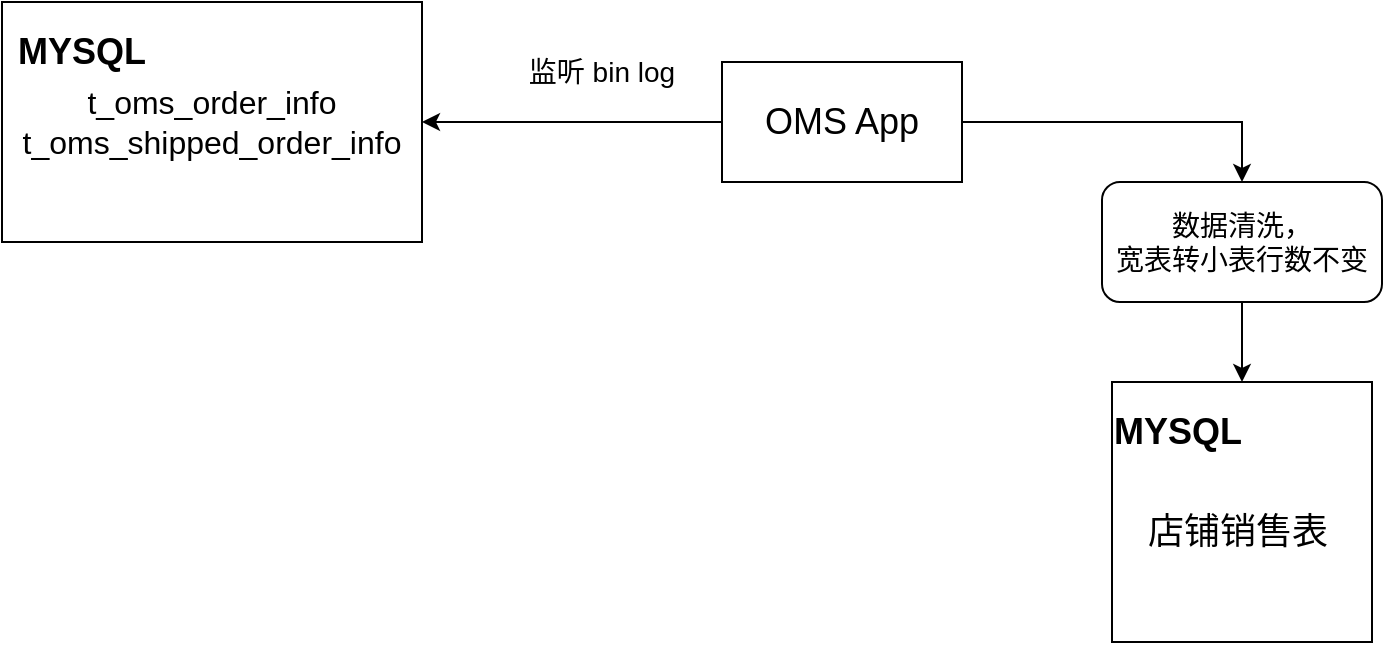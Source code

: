 <mxfile version="21.6.8" type="github">
  <diagram name="第 1 页" id="llBJAiLOP4dLcoEB8pB5">
    <mxGraphModel dx="1014" dy="525" grid="1" gridSize="10" guides="1" tooltips="1" connect="1" arrows="1" fold="1" page="1" pageScale="1" pageWidth="827" pageHeight="1169" math="0" shadow="0">
      <root>
        <mxCell id="0" />
        <mxCell id="1" parent="0" />
        <mxCell id="0aJHia8VfT2WHMthW83p-2" value="&lt;font style=&quot;font-size: 16px;&quot;&gt;t_oms_order_info&lt;br style=&quot;border-color: var(--border-color);&quot;&gt;t_oms_shipped_order_info&lt;/font&gt;" style="rounded=0;whiteSpace=wrap;html=1;" vertex="1" parent="1">
          <mxGeometry x="50" y="220" width="210" height="120" as="geometry" />
        </mxCell>
        <mxCell id="0aJHia8VfT2WHMthW83p-3" value="" style="whiteSpace=wrap;html=1;aspect=fixed;" vertex="1" parent="1">
          <mxGeometry x="605" y="410" width="130" height="130" as="geometry" />
        </mxCell>
        <mxCell id="0aJHia8VfT2WHMthW83p-6" style="edgeStyle=orthogonalEdgeStyle;rounded=0;orthogonalLoop=1;jettySize=auto;html=1;entryX=1;entryY=0.5;entryDx=0;entryDy=0;" edge="1" parent="1" source="0aJHia8VfT2WHMthW83p-5" target="0aJHia8VfT2WHMthW83p-2">
          <mxGeometry relative="1" as="geometry" />
        </mxCell>
        <mxCell id="0aJHia8VfT2WHMthW83p-16" style="edgeStyle=orthogonalEdgeStyle;rounded=0;orthogonalLoop=1;jettySize=auto;html=1;entryX=0.5;entryY=0;entryDx=0;entryDy=0;" edge="1" parent="1" source="0aJHia8VfT2WHMthW83p-5" target="0aJHia8VfT2WHMthW83p-10">
          <mxGeometry relative="1" as="geometry" />
        </mxCell>
        <mxCell id="0aJHia8VfT2WHMthW83p-5" value="&lt;font style=&quot;font-size: 18px;&quot;&gt;OMS App&lt;/font&gt;" style="rounded=0;whiteSpace=wrap;html=1;" vertex="1" parent="1">
          <mxGeometry x="410" y="250" width="120" height="60" as="geometry" />
        </mxCell>
        <mxCell id="0aJHia8VfT2WHMthW83p-7" value="&lt;b&gt;&lt;font style=&quot;font-size: 18px;&quot;&gt;MYSQL&lt;/font&gt;&lt;/b&gt;" style="text;html=1;strokeColor=none;fillColor=none;align=center;verticalAlign=middle;whiteSpace=wrap;rounded=0;" vertex="1" parent="1">
          <mxGeometry x="60" y="230" width="60" height="30" as="geometry" />
        </mxCell>
        <mxCell id="0aJHia8VfT2WHMthW83p-8" value="&lt;font style=&quot;font-size: 14px;&quot;&gt;监听 bin log&lt;/font&gt;" style="text;html=1;strokeColor=none;fillColor=none;align=center;verticalAlign=middle;whiteSpace=wrap;rounded=0;" vertex="1" parent="1">
          <mxGeometry x="310" y="240" width="80" height="30" as="geometry" />
        </mxCell>
        <mxCell id="0aJHia8VfT2WHMthW83p-12" style="edgeStyle=orthogonalEdgeStyle;rounded=0;orthogonalLoop=1;jettySize=auto;html=1;" edge="1" parent="1" source="0aJHia8VfT2WHMthW83p-10" target="0aJHia8VfT2WHMthW83p-3">
          <mxGeometry relative="1" as="geometry" />
        </mxCell>
        <mxCell id="0aJHia8VfT2WHMthW83p-10" value="&lt;font style=&quot;font-size: 14px;&quot;&gt;数据清洗，&lt;br&gt;宽表转小表行数不变&lt;br&gt;&lt;/font&gt;" style="rounded=1;whiteSpace=wrap;html=1;" vertex="1" parent="1">
          <mxGeometry x="600" y="310" width="140" height="60" as="geometry" />
        </mxCell>
        <mxCell id="0aJHia8VfT2WHMthW83p-13" value="&lt;b&gt;&lt;font style=&quot;font-size: 18px;&quot;&gt;MYSQL&lt;/font&gt;&lt;/b&gt;" style="text;html=1;strokeColor=none;fillColor=none;align=center;verticalAlign=middle;whiteSpace=wrap;rounded=0;" vertex="1" parent="1">
          <mxGeometry x="607.5" y="420" width="60" height="30" as="geometry" />
        </mxCell>
        <mxCell id="0aJHia8VfT2WHMthW83p-14" value="&lt;font style=&quot;font-size: 18px;&quot;&gt;店铺销售表&lt;/font&gt;" style="text;html=1;strokeColor=none;fillColor=none;align=center;verticalAlign=middle;whiteSpace=wrap;rounded=0;" vertex="1" parent="1">
          <mxGeometry x="612.5" y="470" width="110" height="30" as="geometry" />
        </mxCell>
      </root>
    </mxGraphModel>
  </diagram>
</mxfile>
